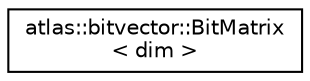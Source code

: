 digraph "Graphical Class Hierarchy"
{
  edge [fontname="Helvetica",fontsize="10",labelfontname="Helvetica",labelfontsize="10"];
  node [fontname="Helvetica",fontsize="10",shape=record];
  rankdir="LR";
  Node1 [label="atlas::bitvector::BitMatrix\l\< dim \>",height=0.2,width=0.4,color="black", fillcolor="white", style="filled",URL="$classatlas_1_1bitvector_1_1BitMatrix.html"];
}

